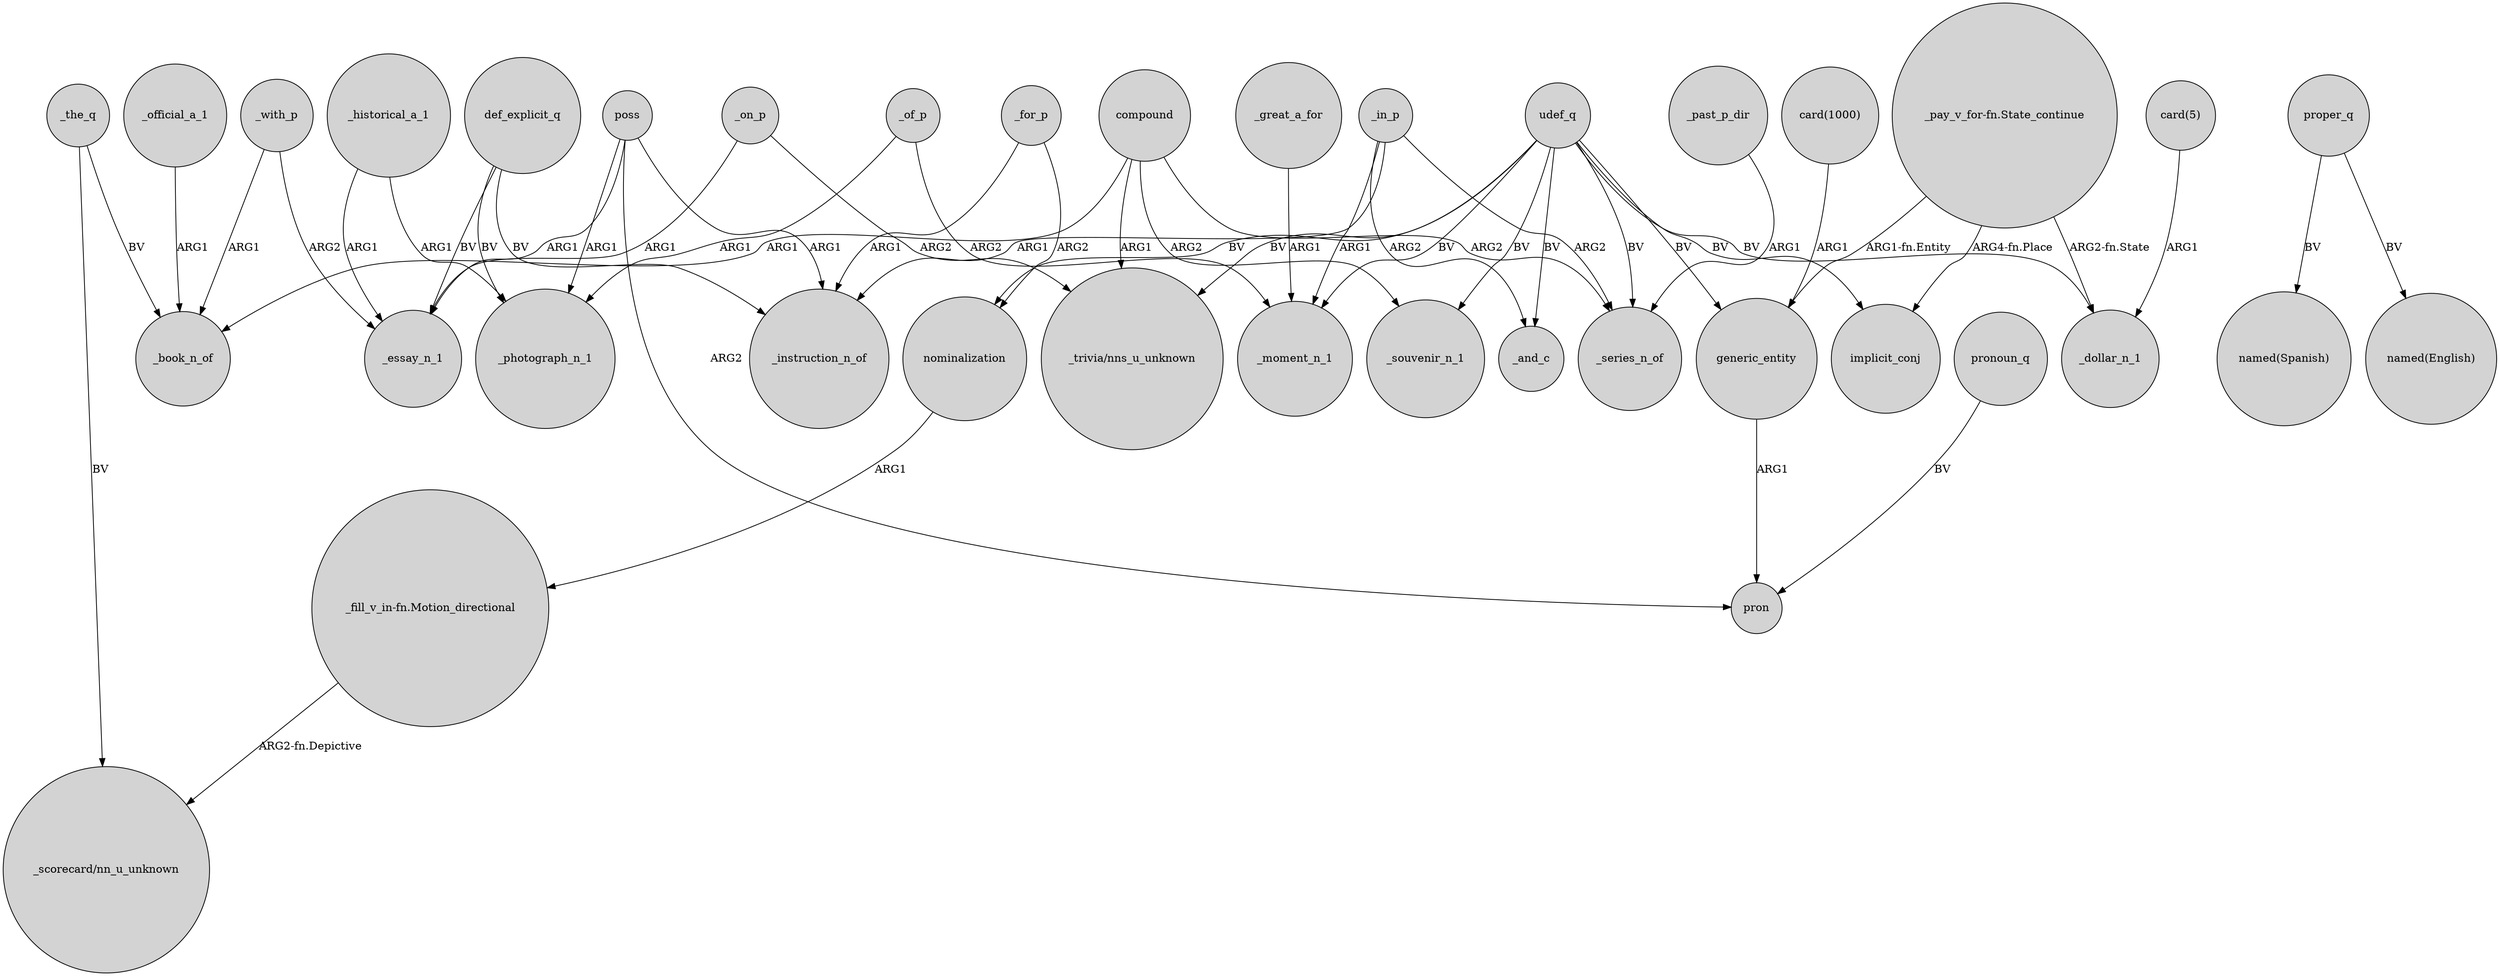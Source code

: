 digraph {
	node [shape=circle style=filled]
	_on_p -> "_trivia/nns_u_unknown" [label=ARG2]
	"_pay_v_for-fn.State_continue" -> implicit_conj [label="ARG4-fn.Place"]
	_with_p -> _book_n_of [label=ARG1]
	_in_p -> _and_c [label=ARG2]
	_for_p -> _instruction_n_of [label=ARG1]
	compound -> _souvenir_n_1 [label=ARG2]
	poss -> _photograph_n_1 [label=ARG1]
	_in_p -> _instruction_n_of [label=ARG1]
	udef_q -> nominalization [label=BV]
	udef_q -> _souvenir_n_1 [label=BV]
	_in_p -> _series_n_of [label=ARG2]
	_in_p -> _moment_n_1 [label=ARG1]
	def_explicit_q -> _essay_n_1 [label=BV]
	udef_q -> _and_c [label=BV]
	compound -> _book_n_of [label=ARG1]
	udef_q -> generic_entity [label=BV]
	"_pay_v_for-fn.State_continue" -> _dollar_n_1 [label="ARG2-fn.State"]
	udef_q -> _series_n_of [label=BV]
	pronoun_q -> pron [label=BV]
	_official_a_1 -> _book_n_of [label=ARG1]
	generic_entity -> pron [label=ARG1]
	poss -> pron [label=ARG2]
	proper_q -> "named(Spanish)" [label=BV]
	_the_q -> "_scorecard/nn_u_unknown" [label=BV]
	def_explicit_q -> _instruction_n_of [label=BV]
	udef_q -> "_trivia/nns_u_unknown" [label=BV]
	_on_p -> _essay_n_1 [label=ARG1]
	_of_p -> _moment_n_1 [label=ARG2]
	udef_q -> _dollar_n_1 [label=BV]
	_for_p -> nominalization [label=ARG2]
	"_pay_v_for-fn.State_continue" -> generic_entity [label="ARG1-fn.Entity"]
	_great_a_for -> _moment_n_1 [label=ARG1]
	poss -> _instruction_n_of [label=ARG1]
	_the_q -> _book_n_of [label=BV]
	nominalization -> "_fill_v_in-fn.Motion_directional" [label=ARG1]
	_historical_a_1 -> _photograph_n_1 [label=ARG1]
	_historical_a_1 -> _essay_n_1 [label=ARG1]
	"_fill_v_in-fn.Motion_directional" -> "_scorecard/nn_u_unknown" [label="ARG2-fn.Depictive"]
	proper_q -> "named(English)" [label=BV]
	udef_q -> _moment_n_1 [label=BV]
	def_explicit_q -> _photograph_n_1 [label=BV]
	compound -> "_trivia/nns_u_unknown" [label=ARG1]
	_with_p -> _essay_n_1 [label=ARG2]
	compound -> _series_n_of [label=ARG2]
	"card(1000)" -> generic_entity [label=ARG1]
	poss -> _essay_n_1 [label=ARG1]
	_of_p -> _photograph_n_1 [label=ARG1]
	"card(5)" -> _dollar_n_1 [label=ARG1]
	udef_q -> implicit_conj [label=BV]
	_past_p_dir -> _series_n_of [label=ARG1]
}
